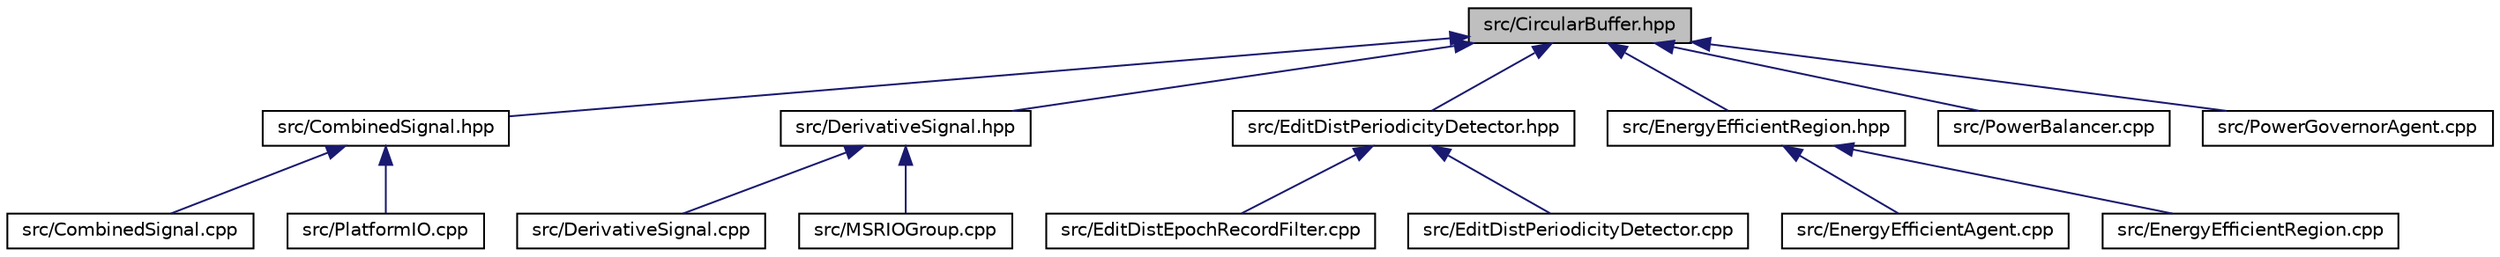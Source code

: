 digraph "src/CircularBuffer.hpp"
{
  edge [fontname="Helvetica",fontsize="10",labelfontname="Helvetica",labelfontsize="10"];
  node [fontname="Helvetica",fontsize="10",shape=record];
  Node7 [label="src/CircularBuffer.hpp",height=0.2,width=0.4,color="black", fillcolor="grey75", style="filled", fontcolor="black"];
  Node7 -> Node8 [dir="back",color="midnightblue",fontsize="10",style="solid",fontname="Helvetica"];
  Node8 [label="src/CombinedSignal.hpp",height=0.2,width=0.4,color="black", fillcolor="white", style="filled",URL="$_combined_signal_8hpp.html"];
  Node8 -> Node9 [dir="back",color="midnightblue",fontsize="10",style="solid",fontname="Helvetica"];
  Node9 [label="src/CombinedSignal.cpp",height=0.2,width=0.4,color="black", fillcolor="white", style="filled",URL="$_combined_signal_8cpp.html"];
  Node8 -> Node10 [dir="back",color="midnightblue",fontsize="10",style="solid",fontname="Helvetica"];
  Node10 [label="src/PlatformIO.cpp",height=0.2,width=0.4,color="black", fillcolor="white", style="filled",URL="$_platform_i_o_8cpp.html"];
  Node7 -> Node11 [dir="back",color="midnightblue",fontsize="10",style="solid",fontname="Helvetica"];
  Node11 [label="src/DerivativeSignal.hpp",height=0.2,width=0.4,color="black", fillcolor="white", style="filled",URL="$_derivative_signal_8hpp.html"];
  Node11 -> Node12 [dir="back",color="midnightblue",fontsize="10",style="solid",fontname="Helvetica"];
  Node12 [label="src/DerivativeSignal.cpp",height=0.2,width=0.4,color="black", fillcolor="white", style="filled",URL="$_derivative_signal_8cpp.html"];
  Node11 -> Node13 [dir="back",color="midnightblue",fontsize="10",style="solid",fontname="Helvetica"];
  Node13 [label="src/MSRIOGroup.cpp",height=0.2,width=0.4,color="black", fillcolor="white", style="filled",URL="$_m_s_r_i_o_group_8cpp.html"];
  Node7 -> Node14 [dir="back",color="midnightblue",fontsize="10",style="solid",fontname="Helvetica"];
  Node14 [label="src/EditDistPeriodicityDetector.hpp",height=0.2,width=0.4,color="black", fillcolor="white", style="filled",URL="$_edit_dist_periodicity_detector_8hpp.html"];
  Node14 -> Node15 [dir="back",color="midnightblue",fontsize="10",style="solid",fontname="Helvetica"];
  Node15 [label="src/EditDistEpochRecordFilter.cpp",height=0.2,width=0.4,color="black", fillcolor="white", style="filled",URL="$_edit_dist_epoch_record_filter_8cpp.html"];
  Node14 -> Node16 [dir="back",color="midnightblue",fontsize="10",style="solid",fontname="Helvetica"];
  Node16 [label="src/EditDistPeriodicityDetector.cpp",height=0.2,width=0.4,color="black", fillcolor="white", style="filled",URL="$_edit_dist_periodicity_detector_8cpp.html"];
  Node7 -> Node17 [dir="back",color="midnightblue",fontsize="10",style="solid",fontname="Helvetica"];
  Node17 [label="src/EnergyEfficientRegion.hpp",height=0.2,width=0.4,color="black", fillcolor="white", style="filled",URL="$_energy_efficient_region_8hpp.html"];
  Node17 -> Node18 [dir="back",color="midnightblue",fontsize="10",style="solid",fontname="Helvetica"];
  Node18 [label="src/EnergyEfficientAgent.cpp",height=0.2,width=0.4,color="black", fillcolor="white", style="filled",URL="$_energy_efficient_agent_8cpp.html"];
  Node17 -> Node19 [dir="back",color="midnightblue",fontsize="10",style="solid",fontname="Helvetica"];
  Node19 [label="src/EnergyEfficientRegion.cpp",height=0.2,width=0.4,color="black", fillcolor="white", style="filled",URL="$_energy_efficient_region_8cpp.html"];
  Node7 -> Node20 [dir="back",color="midnightblue",fontsize="10",style="solid",fontname="Helvetica"];
  Node20 [label="src/PowerBalancer.cpp",height=0.2,width=0.4,color="black", fillcolor="white", style="filled",URL="$_power_balancer_8cpp.html"];
  Node7 -> Node21 [dir="back",color="midnightblue",fontsize="10",style="solid",fontname="Helvetica"];
  Node21 [label="src/PowerGovernorAgent.cpp",height=0.2,width=0.4,color="black", fillcolor="white", style="filled",URL="$_power_governor_agent_8cpp.html"];
}
